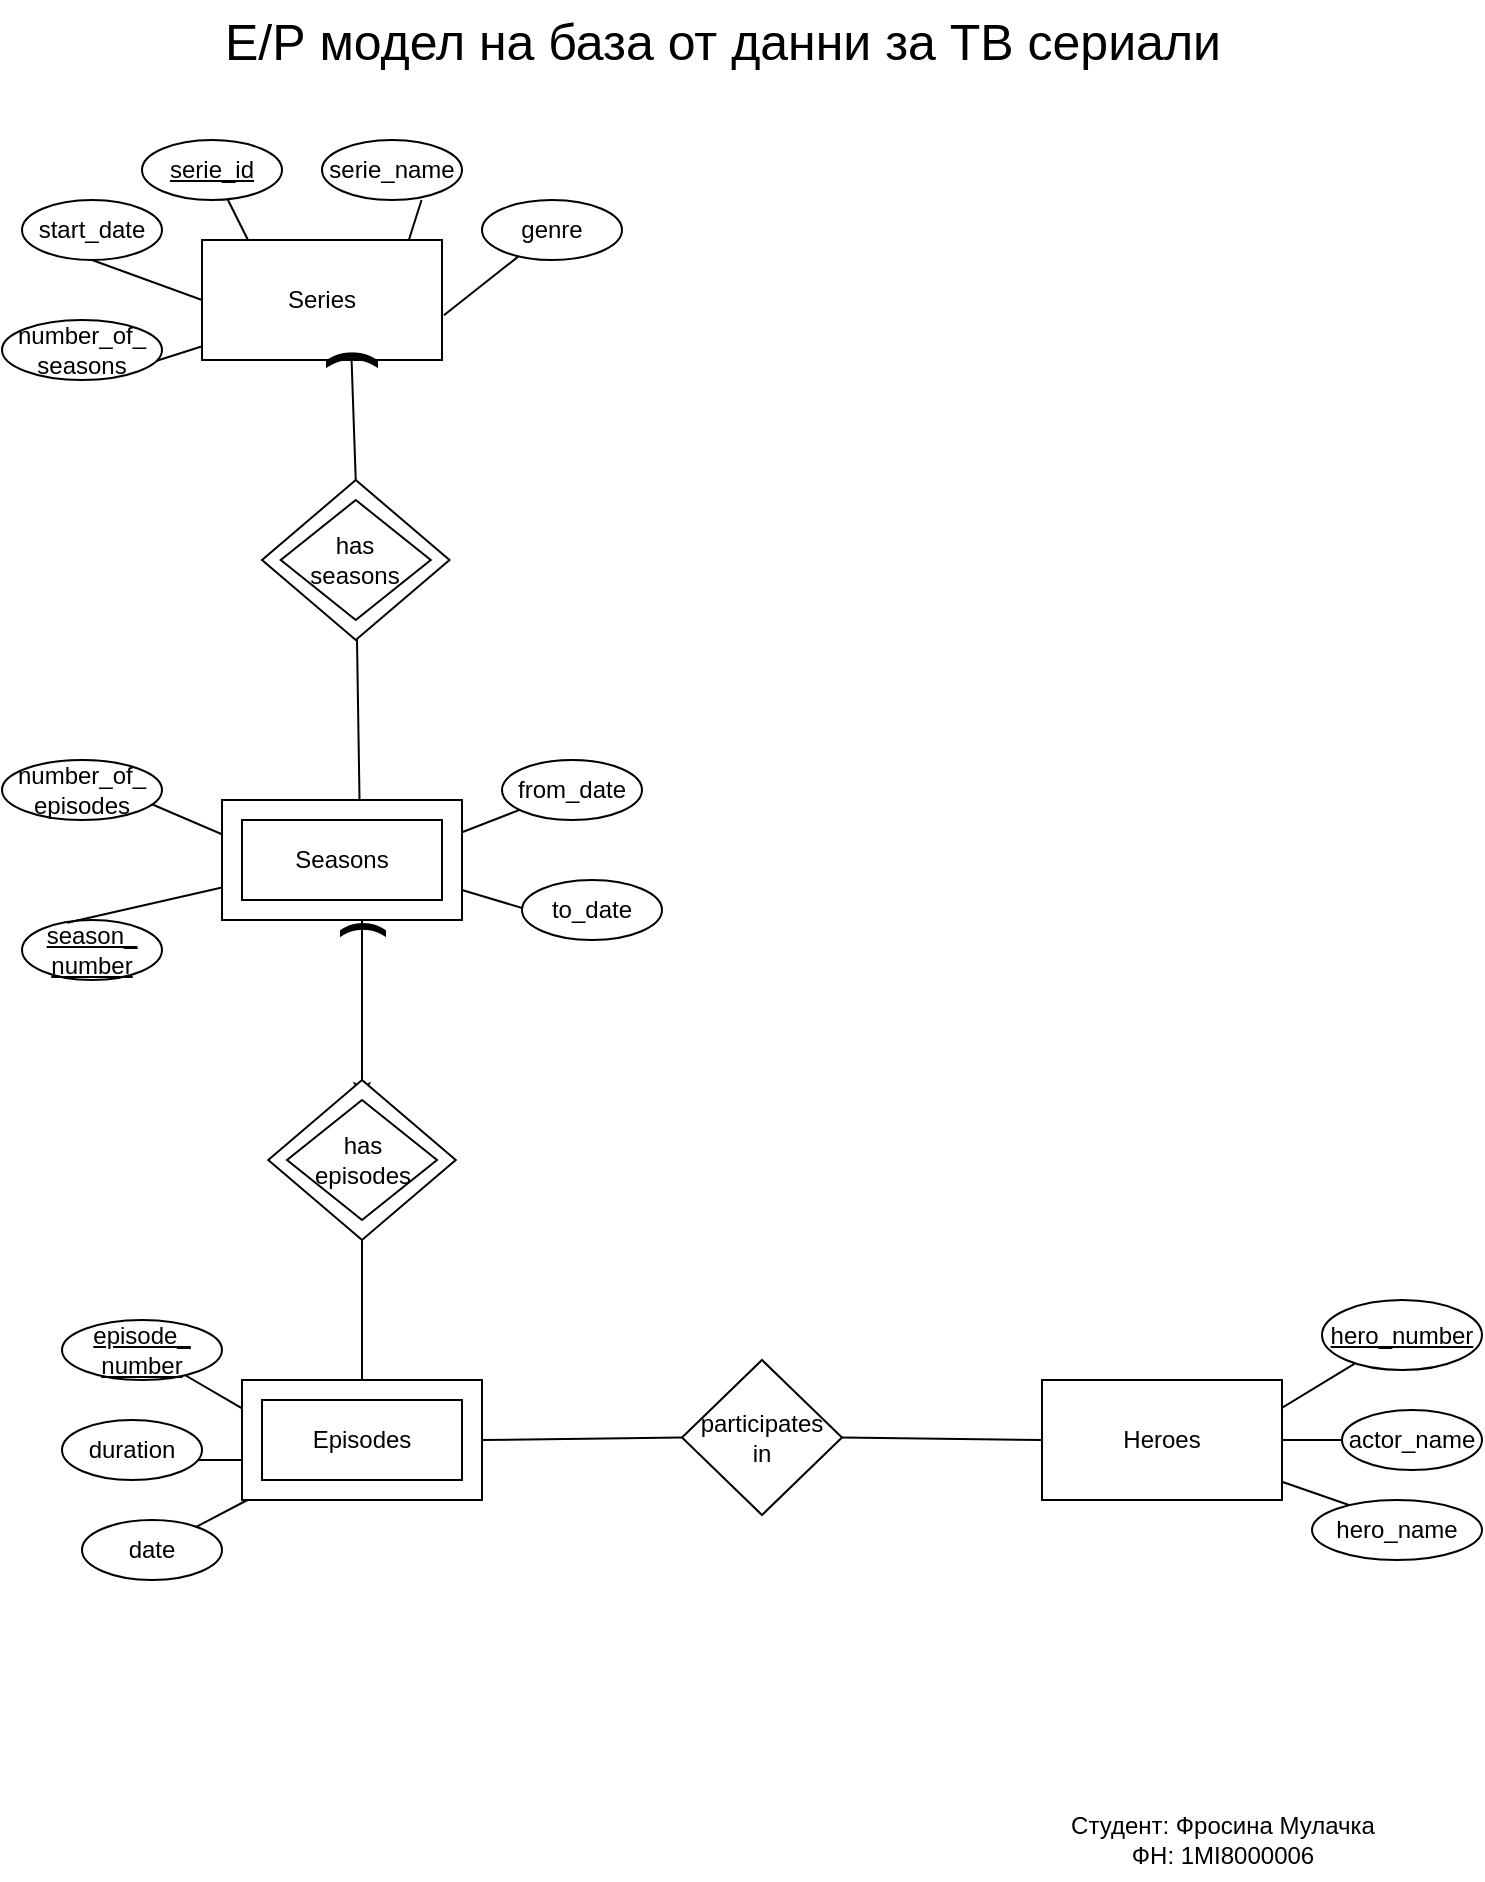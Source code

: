 <mxfile version="20.8.10" type="device"><diagram id="R2lEEEUBdFMjLlhIrx00" name="Page-1"><mxGraphModel dx="1036" dy="614" grid="1" gridSize="10" guides="1" tooltips="1" connect="1" arrows="1" fold="1" page="1" pageScale="1" pageWidth="850" pageHeight="1100" math="0" shadow="0" extFonts="Permanent Marker^https://fonts.googleapis.com/css?family=Permanent+Marker"><root><mxCell id="0"/><mxCell id="1" parent="0"/><mxCell id="g1Ls-2SKlNLyW22Mrh1x-54" value="" style="endArrow=none;html=1;rounded=0;entryX=0.573;entryY=0;entryDx=0;entryDy=0;startArrow=none;entryPerimeter=0;" parent="1" source="g1Ls-2SKlNLyW22Mrh1x-53" target="g1Ls-2SKlNLyW22Mrh1x-16" edge="1"><mxGeometry width="50" height="50" relative="1" as="geometry"><mxPoint x="270" y="490" as="sourcePoint"/><mxPoint x="270" y="720" as="targetPoint"/><Array as="points"/></mxGeometry></mxCell><mxCell id="g1Ls-2SKlNLyW22Mrh1x-52" value="" style="endArrow=none;html=1;rounded=0;entryX=0.5;entryY=0;entryDx=0;entryDy=0;startArrow=none;" parent="1" target="g1Ls-2SKlNLyW22Mrh1x-32" edge="1"><mxGeometry width="50" height="50" relative="1" as="geometry"><mxPoint x="260" y="480" as="sourcePoint"/><mxPoint x="330" y="750" as="targetPoint"/><Array as="points"/></mxGeometry></mxCell><mxCell id="g1Ls-2SKlNLyW22Mrh1x-48" value="" style="endArrow=none;html=1;rounded=0;exitX=0;exitY=0.5;exitDx=0;exitDy=0;entryX=1;entryY=0.5;entryDx=0;entryDy=0;startArrow=none;" parent="1" source="g1Ls-2SKlNLyW22Mrh1x-49" target="g1Ls-2SKlNLyW22Mrh1x-32" edge="1"><mxGeometry width="50" height="50" relative="1" as="geometry"><mxPoint x="380" y="670" as="sourcePoint"/><mxPoint x="200" y="620" as="targetPoint"/><Array as="points"/></mxGeometry></mxCell><mxCell id="g1Ls-2SKlNLyW22Mrh1x-47" value="" style="endArrow=none;html=1;rounded=0;entryX=0.471;entryY=0.333;entryDx=0;entryDy=0;entryPerimeter=0;" parent="1" source="g1Ls-2SKlNLyW22Mrh1x-41" target="g1Ls-2SKlNLyW22Mrh1x-44" edge="1"><mxGeometry width="50" height="50" relative="1" as="geometry"><mxPoint x="318.615" y="510" as="sourcePoint"/><mxPoint x="352.61" y="536.41" as="targetPoint"/><Array as="points"/></mxGeometry></mxCell><mxCell id="g1Ls-2SKlNLyW22Mrh1x-45" value="" style="endArrow=none;html=1;rounded=0;exitX=0.917;exitY=0.333;exitDx=0;exitDy=0;exitPerimeter=0;" parent="1" source="g1Ls-2SKlNLyW22Mrh1x-41" target="g1Ls-2SKlNLyW22Mrh1x-43" edge="1"><mxGeometry width="50" height="50" relative="1" as="geometry"><mxPoint x="298.615" y="490" as="sourcePoint"/><mxPoint x="332.61" y="516.41" as="targetPoint"/><Array as="points"/></mxGeometry></mxCell><mxCell id="g1Ls-2SKlNLyW22Mrh1x-39" value="" style="endArrow=none;html=1;rounded=0;entryX=0.571;entryY=0.667;entryDx=0;entryDy=0;entryPerimeter=0;exitX=0.083;exitY=0.667;exitDx=0;exitDy=0;exitPerimeter=0;" parent="1" source="g1Ls-2SKlNLyW22Mrh1x-32" target="g1Ls-2SKlNLyW22Mrh1x-37" edge="1"><mxGeometry width="50" height="50" relative="1" as="geometry"><mxPoint x="308.615" y="500" as="sourcePoint"/><mxPoint x="342.61" y="526.41" as="targetPoint"/><Array as="points"/></mxGeometry></mxCell><mxCell id="g1Ls-2SKlNLyW22Mrh1x-38" value="" style="endArrow=none;html=1;rounded=0;exitX=0;exitY=0.25;exitDx=0;exitDy=0;" parent="1" source="g1Ls-2SKlNLyW22Mrh1x-33" target="g1Ls-2SKlNLyW22Mrh1x-34" edge="1"><mxGeometry width="50" height="50" relative="1" as="geometry"><mxPoint x="260" y="560" as="sourcePoint"/><mxPoint x="260" y="610" as="targetPoint"/><Array as="points"/></mxGeometry></mxCell><mxCell id="g1Ls-2SKlNLyW22Mrh1x-26" value="" style="endArrow=none;html=1;rounded=0;entryX=1;entryY=0.75;entryDx=0;entryDy=0;exitX=0.286;exitY=0.667;exitDx=0;exitDy=0;exitPerimeter=0;" parent="1" source="g1Ls-2SKlNLyW22Mrh1x-20" target="g1Ls-2SKlNLyW22Mrh1x-16" edge="1"><mxGeometry width="50" height="50" relative="1" as="geometry"><mxPoint x="320" y="375" as="sourcePoint"/><mxPoint x="110.96" y="167.62" as="targetPoint"/><Array as="points"/></mxGeometry></mxCell><mxCell id="g1Ls-2SKlNLyW22Mrh1x-25" value="" style="endArrow=none;html=1;rounded=0;entryX=0.917;entryY=0.333;entryDx=0;entryDy=0;entryPerimeter=0;" parent="1" source="g1Ls-2SKlNLyW22Mrh1x-17" target="g1Ls-2SKlNLyW22Mrh1x-16" edge="1"><mxGeometry width="50" height="50" relative="1" as="geometry"><mxPoint x="155" y="140" as="sourcePoint"/><mxPoint x="100.96" y="157.62" as="targetPoint"/><Array as="points"/></mxGeometry></mxCell><mxCell id="g1Ls-2SKlNLyW22Mrh1x-24" value="" style="endArrow=none;html=1;rounded=0;exitX=0.25;exitY=0.5;exitDx=0;exitDy=0;entryX=0.875;entryY=0.667;entryDx=0;entryDy=0;entryPerimeter=0;exitPerimeter=0;" parent="1" source="g1Ls-2SKlNLyW22Mrh1x-16" target="g1Ls-2SKlNLyW22Mrh1x-21" edge="1"><mxGeometry width="50" height="50" relative="1" as="geometry"><mxPoint x="145" y="130" as="sourcePoint"/><mxPoint x="90.96" y="147.62" as="targetPoint"/><Array as="points"/></mxGeometry></mxCell><mxCell id="g1Ls-2SKlNLyW22Mrh1x-11" value="" style="endArrow=none;html=1;rounded=0;exitX=0.614;exitY=1;exitDx=0;exitDy=0;exitPerimeter=0;" parent="1" source="g1Ls-2SKlNLyW22Mrh1x-3" edge="1"><mxGeometry width="50" height="50" relative="1" as="geometry"><mxPoint x="-50" y="70" as="sourcePoint"/><mxPoint x="203" y="140" as="targetPoint"/><Array as="points"/></mxGeometry></mxCell><mxCell id="g1Ls-2SKlNLyW22Mrh1x-5" value="" style="endArrow=none;html=1;rounded=0;entryX=0.653;entryY=0.947;entryDx=0;entryDy=0;entryPerimeter=0;exitX=0.083;exitY=0.833;exitDx=0;exitDy=0;exitPerimeter=0;" parent="1" source="g1Ls-2SKlNLyW22Mrh1x-4" target="g1Ls-2SKlNLyW22Mrh1x-9" edge="1"><mxGeometry width="50" height="50" relative="1" as="geometry"><mxPoint x="-20" y="310" as="sourcePoint"/><mxPoint x="-60" y="270" as="targetPoint"/><Array as="points"/></mxGeometry></mxCell><mxCell id="g1Ls-2SKlNLyW22Mrh1x-3" value="&lt;u&gt;serie_id&lt;/u&gt;" style="ellipse;whiteSpace=wrap;html=1;" parent="1" vertex="1"><mxGeometry x="150" y="90" width="70" height="30" as="geometry"/></mxCell><mxCell id="g1Ls-2SKlNLyW22Mrh1x-4" value="Series" style="rounded=0;whiteSpace=wrap;html=1;" parent="1" vertex="1"><mxGeometry x="180" y="140" width="120" height="60" as="geometry"/></mxCell><mxCell id="g1Ls-2SKlNLyW22Mrh1x-7" value="serie_name" style="ellipse;whiteSpace=wrap;html=1;" parent="1" vertex="1"><mxGeometry x="240" y="90" width="70" height="30" as="geometry"/></mxCell><mxCell id="g1Ls-2SKlNLyW22Mrh1x-8" value="start_date" style="ellipse;whiteSpace=wrap;html=1;" parent="1" vertex="1"><mxGeometry x="90" y="120" width="70" height="30" as="geometry"/></mxCell><mxCell id="g1Ls-2SKlNLyW22Mrh1x-9" value="number_of_&lt;br&gt;seasons" style="ellipse;whiteSpace=wrap;html=1;" parent="1" vertex="1"><mxGeometry x="80" y="180" width="80" height="30" as="geometry"/></mxCell><mxCell id="g1Ls-2SKlNLyW22Mrh1x-10" value="genre" style="ellipse;whiteSpace=wrap;html=1;" parent="1" vertex="1"><mxGeometry x="320" y="120" width="70" height="30" as="geometry"/></mxCell><mxCell id="g1Ls-2SKlNLyW22Mrh1x-12" value="" style="endArrow=none;html=1;rounded=0;exitX=0.862;exitY=0;exitDx=0;exitDy=0;exitPerimeter=0;entryX=0.711;entryY=1;entryDx=0;entryDy=0;entryPerimeter=0;" parent="1" source="g1Ls-2SKlNLyW22Mrh1x-4" target="g1Ls-2SKlNLyW22Mrh1x-7" edge="1"><mxGeometry width="50" height="50" relative="1" as="geometry"><mxPoint x="150" y="90" as="sourcePoint"/><mxPoint x="130" y="70" as="targetPoint"/><Array as="points"/></mxGeometry></mxCell><mxCell id="g1Ls-2SKlNLyW22Mrh1x-14" value="" style="endArrow=none;html=1;rounded=0;entryX=0.5;entryY=1;entryDx=0;entryDy=0;exitX=0;exitY=0.5;exitDx=0;exitDy=0;" parent="1" source="g1Ls-2SKlNLyW22Mrh1x-4" target="g1Ls-2SKlNLyW22Mrh1x-8" edge="1"><mxGeometry width="50" height="50" relative="1" as="geometry"><mxPoint x="-85" y="310" as="sourcePoint"/><mxPoint x="-125" y="270" as="targetPoint"/><Array as="points"/></mxGeometry></mxCell><mxCell id="g1Ls-2SKlNLyW22Mrh1x-15" value="" style="endArrow=none;html=1;rounded=0;entryX=1.008;entryY=0.627;entryDx=0;entryDy=0;entryPerimeter=0;" parent="1" source="g1Ls-2SKlNLyW22Mrh1x-10" target="g1Ls-2SKlNLyW22Mrh1x-4" edge="1"><mxGeometry width="50" height="50" relative="1" as="geometry"><mxPoint x="150" y="150" as="sourcePoint"/><mxPoint x="90" y="160" as="targetPoint"/><Array as="points"/></mxGeometry></mxCell><mxCell id="g1Ls-2SKlNLyW22Mrh1x-17" value="from_date" style="ellipse;whiteSpace=wrap;html=1;" parent="1" vertex="1"><mxGeometry x="330" y="400" width="70" height="30" as="geometry"/></mxCell><mxCell id="g1Ls-2SKlNLyW22Mrh1x-19" value="&lt;u&gt;season_&lt;br&gt;number&lt;br&gt;&lt;/u&gt;" style="ellipse;whiteSpace=wrap;html=1;" parent="1" vertex="1"><mxGeometry x="90" y="480" width="70" height="30" as="geometry"/></mxCell><mxCell id="g1Ls-2SKlNLyW22Mrh1x-20" value="to_date" style="ellipse;whiteSpace=wrap;html=1;" parent="1" vertex="1"><mxGeometry x="340" y="460" width="70" height="30" as="geometry"/></mxCell><mxCell id="g1Ls-2SKlNLyW22Mrh1x-21" value="number_of_&lt;br&gt;episodes" style="ellipse;whiteSpace=wrap;html=1;" parent="1" vertex="1"><mxGeometry x="80" y="400" width="80" height="30" as="geometry"/></mxCell><mxCell id="g1Ls-2SKlNLyW22Mrh1x-29" value="" style="endArrow=none;html=1;rounded=0;entryX=0.323;entryY=0.047;entryDx=0;entryDy=0;entryPerimeter=0;" parent="1" source="g1Ls-2SKlNLyW22Mrh1x-16" target="g1Ls-2SKlNLyW22Mrh1x-19" edge="1"><mxGeometry width="50" height="50" relative="1" as="geometry"><mxPoint x="212" y="490" as="sourcePoint"/><mxPoint x="180" y="510" as="targetPoint"/><Array as="points"/></mxGeometry></mxCell><mxCell id="g1Ls-2SKlNLyW22Mrh1x-30" value="" style="group" parent="1" vertex="1" connectable="0"><mxGeometry x="190" y="420" width="120" height="60" as="geometry"/></mxCell><mxCell id="g1Ls-2SKlNLyW22Mrh1x-16" value="" style="rounded=0;whiteSpace=wrap;html=1;" parent="g1Ls-2SKlNLyW22Mrh1x-30" vertex="1"><mxGeometry width="120" height="60" as="geometry"/></mxCell><mxCell id="g1Ls-2SKlNLyW22Mrh1x-28" value="Seasons" style="rounded=0;whiteSpace=wrap;html=1;" parent="g1Ls-2SKlNLyW22Mrh1x-30" vertex="1"><mxGeometry x="10" y="10" width="100" height="40" as="geometry"/></mxCell><mxCell id="g1Ls-2SKlNLyW22Mrh1x-31" value="" style="group" parent="1" vertex="1" connectable="0"><mxGeometry x="200" y="710" width="120" height="60" as="geometry"/></mxCell><mxCell id="g1Ls-2SKlNLyW22Mrh1x-32" value="" style="rounded=0;whiteSpace=wrap;html=1;" parent="g1Ls-2SKlNLyW22Mrh1x-31" vertex="1"><mxGeometry width="120" height="60" as="geometry"/></mxCell><mxCell id="g1Ls-2SKlNLyW22Mrh1x-33" value="Episodes" style="rounded=0;whiteSpace=wrap;html=1;" parent="g1Ls-2SKlNLyW22Mrh1x-31" vertex="1"><mxGeometry x="10" y="10" width="100" height="40" as="geometry"/></mxCell><mxCell id="g1Ls-2SKlNLyW22Mrh1x-34" value="&lt;u&gt;episode_&lt;br&gt;number&lt;/u&gt;" style="ellipse;whiteSpace=wrap;html=1;" parent="1" vertex="1"><mxGeometry x="110" y="680" width="80" height="30" as="geometry"/></mxCell><mxCell id="g1Ls-2SKlNLyW22Mrh1x-36" value="date" style="ellipse;whiteSpace=wrap;html=1;fontStyle=0" parent="1" vertex="1"><mxGeometry x="120" y="780" width="70" height="30" as="geometry"/></mxCell><mxCell id="g1Ls-2SKlNLyW22Mrh1x-37" value="duration" style="ellipse;whiteSpace=wrap;html=1;" parent="1" vertex="1"><mxGeometry x="110" y="730" width="70" height="30" as="geometry"/></mxCell><mxCell id="g1Ls-2SKlNLyW22Mrh1x-40" value="" style="endArrow=none;html=1;rounded=0;" parent="1" source="g1Ls-2SKlNLyW22Mrh1x-32" target="g1Ls-2SKlNLyW22Mrh1x-36" edge="1"><mxGeometry width="50" height="50" relative="1" as="geometry"><mxPoint x="318.615" y="510" as="sourcePoint"/><mxPoint x="352.61" y="536.41" as="targetPoint"/><Array as="points"/></mxGeometry></mxCell><mxCell id="g1Ls-2SKlNLyW22Mrh1x-41" value="Heroes" style="rounded=0;whiteSpace=wrap;html=1;" parent="1" vertex="1"><mxGeometry x="600" y="710" width="120" height="60" as="geometry"/></mxCell><mxCell id="g1Ls-2SKlNLyW22Mrh1x-42" value="actor_name" style="ellipse;whiteSpace=wrap;html=1;" parent="1" vertex="1"><mxGeometry x="750" y="725" width="70" height="30" as="geometry"/></mxCell><mxCell id="g1Ls-2SKlNLyW22Mrh1x-43" value="&lt;u&gt;hero_number&lt;/u&gt;" style="ellipse;whiteSpace=wrap;html=1;" parent="1" vertex="1"><mxGeometry x="740" y="670" width="80" height="35" as="geometry"/></mxCell><mxCell id="g1Ls-2SKlNLyW22Mrh1x-44" value="hero_name" style="ellipse;whiteSpace=wrap;html=1;" parent="1" vertex="1"><mxGeometry x="735" y="770" width="85" height="30" as="geometry"/></mxCell><mxCell id="g1Ls-2SKlNLyW22Mrh1x-46" value="" style="endArrow=none;html=1;rounded=0;" parent="1" source="g1Ls-2SKlNLyW22Mrh1x-41" target="g1Ls-2SKlNLyW22Mrh1x-42" edge="1"><mxGeometry width="50" height="50" relative="1" as="geometry"><mxPoint x="308.615" y="500" as="sourcePoint"/><mxPoint x="342.61" y="526.41" as="targetPoint"/><Array as="points"/></mxGeometry></mxCell><mxCell id="g1Ls-2SKlNLyW22Mrh1x-50" value="" style="endArrow=none;html=1;rounded=0;exitX=0;exitY=0.5;exitDx=0;exitDy=0;entryX=1;entryY=0.5;entryDx=0;entryDy=0;" parent="1" source="g1Ls-2SKlNLyW22Mrh1x-41" target="g1Ls-2SKlNLyW22Mrh1x-49" edge="1"><mxGeometry width="50" height="50" relative="1" as="geometry"><mxPoint x="600" y="740" as="sourcePoint"/><mxPoint x="320" y="740" as="targetPoint"/><Array as="points"/></mxGeometry></mxCell><mxCell id="g1Ls-2SKlNLyW22Mrh1x-49" value="participates&lt;br&gt;in" style="rhombus;whiteSpace=wrap;html=1;rounded=0;strokeColor=default;fontFamily=Helvetica;fontSize=12;fontColor=default;fillColor=default;" parent="1" vertex="1"><mxGeometry x="420" y="700" width="80" height="77.5" as="geometry"/></mxCell><mxCell id="g1Ls-2SKlNLyW22Mrh1x-56" value="" style="endArrow=none;html=1;rounded=0;entryX=0.5;entryY=0;entryDx=0;entryDy=0;startArrow=none;exitX=0.623;exitY=0.987;exitDx=0;exitDy=0;exitPerimeter=0;" parent="1" source="g1Ls-2SKlNLyW22Mrh1x-4" target="g1Ls-2SKlNLyW22Mrh1x-53" edge="1"><mxGeometry width="50" height="50" relative="1" as="geometry"><mxPoint x="257" y="190" as="sourcePoint"/><mxPoint x="241.36" y="418.38" as="targetPoint"/><Array as="points"/></mxGeometry></mxCell><mxCell id="g1Ls-2SKlNLyW22Mrh1x-57" value="" style="group" parent="1" vertex="1" connectable="0"><mxGeometry x="210" y="260" width="93.75" height="80" as="geometry"/></mxCell><mxCell id="g1Ls-2SKlNLyW22Mrh1x-53" value="" style="rhombus;whiteSpace=wrap;html=1;rounded=0;strokeColor=default;fontFamily=Helvetica;fontSize=12;fontColor=default;fillColor=default;" parent="g1Ls-2SKlNLyW22Mrh1x-57" vertex="1"><mxGeometry width="93.75" height="80" as="geometry"/></mxCell><mxCell id="g1Ls-2SKlNLyW22Mrh1x-55" value="has&lt;br&gt;seasons" style="rhombus;whiteSpace=wrap;html=1;rounded=0;strokeColor=default;fontFamily=Helvetica;fontSize=12;fontColor=default;fillColor=default;" parent="g1Ls-2SKlNLyW22Mrh1x-57" vertex="1"><mxGeometry x="9.38" y="10" width="75" height="60" as="geometry"/></mxCell><mxCell id="g1Ls-2SKlNLyW22Mrh1x-59" value="&lt;p style=&quot;line-height: 0%;&quot;&gt;&lt;b&gt;&lt;font style=&quot;font-size: 28px;&quot;&gt;)&lt;/font&gt;&lt;/b&gt;&lt;/p&gt;" style="text;html=1;align=center;verticalAlign=middle;resizable=0;points=[];autosize=1;strokeColor=none;fillColor=none;fontSize=12;fontFamily=Helvetica;fontColor=default;rotation=270;opacity=50;" parent="1" vertex="1"><mxGeometry x="240" y="180" width="30" height="40" as="geometry"/></mxCell><mxCell id="g1Ls-2SKlNLyW22Mrh1x-73" value="" style="edgeStyle=orthogonalEdgeStyle;rounded=0;orthogonalLoop=1;jettySize=auto;html=1;fontFamily=Helvetica;fontSize=17;fontColor=default;" parent="1" source="g1Ls-2SKlNLyW22Mrh1x-68" target="g1Ls-2SKlNLyW22Mrh1x-72" edge="1"><mxGeometry relative="1" as="geometry"/></mxCell><mxCell id="g1Ls-2SKlNLyW22Mrh1x-68" value="&lt;p style=&quot;line-height: 0%;&quot;&gt;&lt;b&gt;&lt;font style=&quot;font-size: 25px;&quot;&gt;)&lt;/font&gt;&lt;/b&gt;&lt;/p&gt;" style="text;html=1;align=center;verticalAlign=middle;resizable=0;points=[];autosize=1;strokeColor=none;fillColor=none;fontSize=12;fontFamily=Helvetica;fontColor=default;rotation=270;opacity=50;" parent="1" vertex="1"><mxGeometry x="245" y="465" width="30" height="40" as="geometry"/></mxCell><mxCell id="g1Ls-2SKlNLyW22Mrh1x-70" value="" style="group" parent="1" vertex="1" connectable="0"><mxGeometry x="213.13" y="560" width="93.75" height="80" as="geometry"/></mxCell><mxCell id="g1Ls-2SKlNLyW22Mrh1x-71" value="" style="rhombus;whiteSpace=wrap;html=1;rounded=0;strokeColor=default;fontFamily=Helvetica;fontSize=12;fontColor=default;fillColor=default;" parent="g1Ls-2SKlNLyW22Mrh1x-70" vertex="1"><mxGeometry width="93.75" height="80" as="geometry"/></mxCell><mxCell id="g1Ls-2SKlNLyW22Mrh1x-72" value="has&lt;br&gt;episodes" style="rhombus;whiteSpace=wrap;html=1;rounded=0;strokeColor=default;fontFamily=Helvetica;fontSize=12;fontColor=default;fillColor=default;" parent="g1Ls-2SKlNLyW22Mrh1x-70" vertex="1"><mxGeometry x="9.38" y="10" width="75" height="60" as="geometry"/></mxCell><mxCell id="g1Ls-2SKlNLyW22Mrh1x-76" value="Е/Р модел на база от данни за ТВ сериали" style="text;html=1;align=center;verticalAlign=middle;resizable=0;points=[];autosize=1;strokeColor=none;fillColor=none;fontSize=25;fontFamily=Helvetica;fontColor=default;" parent="1" vertex="1"><mxGeometry x="180" y="20" width="520" height="40" as="geometry"/></mxCell><mxCell id="31hF5ahjY0rg_kH5qIle-1" value="Студент: Фросина Мулачка&lt;br&gt;ФН: 1MI8000006" style="text;html=1;align=center;verticalAlign=middle;resizable=0;points=[];autosize=1;strokeColor=none;fillColor=none;" parent="1" vertex="1"><mxGeometry x="600" y="920" width="180" height="40" as="geometry"/></mxCell></root></mxGraphModel></diagram></mxfile>